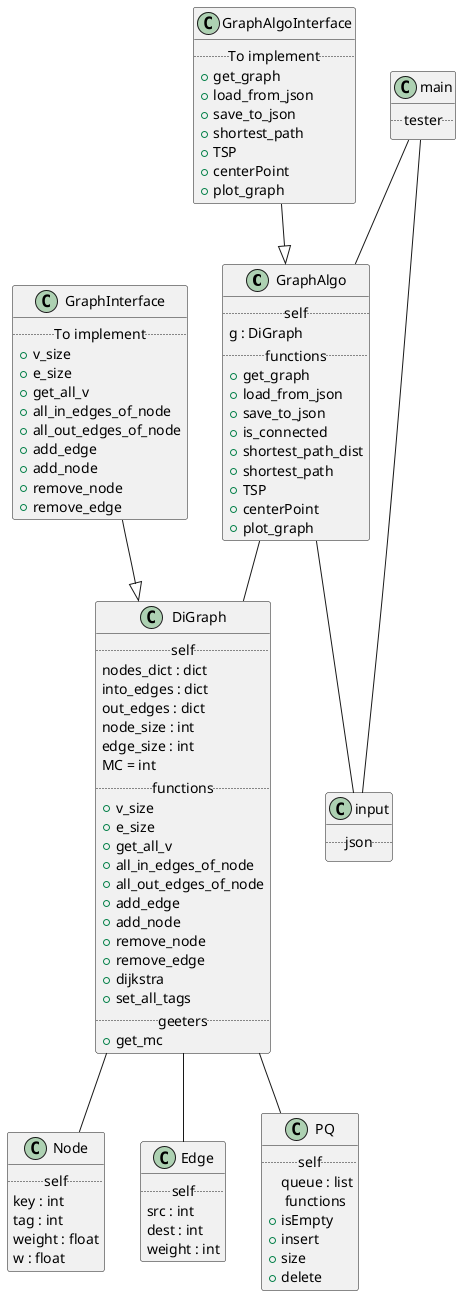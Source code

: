 @startuml
'https://plantuml.com/sequence-diagram

autonumber

@startuml

Class01 <|-- Class02
Class03 *-- Class04
Class05 o-- Class06
Class07 .. Class08
Class09 -- Class10

@startuml
GraphAlgo -- DiGraph
DiGraph -- Node
DiGraph -- Edge
GraphAlgo -- input
main -- input
DiGraph -- PQ
main -- GraphAlgo
GraphInterface --|> DiGraph
GraphAlgoInterface --|> GraphAlgo

class DiGraph {
  .. self ..
    nodes_dict : dict
    into_edges : dict
    out_edges : dict
    node_size : int
    edge_size : int
    MC = int
  .. functions ..
  + v_size
  + e_size
  + get_all_v
  + all_in_edges_of_node
  + all_out_edges_of_node
  + add_edge
  + add_node
  + remove_node
  + remove_edge
  + dijkstra
  + set_all_tags
  .. geeters ..
  + get_mc
}

class GraphInterface{
  .. To implement ..
  + v_size
  + e_size
  + get_all_v
  + all_in_edges_of_node
  + all_out_edges_of_node
  + add_edge
  + add_node
  + remove_node
  + remove_edge
}
class GraphAlgoInterface{
  .. To implement ..
  + get_graph
  + load_from_json
  + save_to_json
  + shortest_path
  + TSP
  + centerPoint
  + plot_graph
}

class GraphAlgo {
  .. self ..
   g : DiGraph
  .. functions ..
  + get_graph
  + load_from_json
  + save_to_json
  + is_connected
  + shortest_path_dist
  + shortest_path
  + TSP
  + centerPoint
  + plot_graph
}
class Edge {
 .. self ..
   src : int
   dest : int
   weight : int
}
class Node {
 .. self ..
   key : int
   tag : int
   weight : float
   w : float
}
class PQ {
 .. self ..
   queue : list
   .. functions ..
  + isEmpty
  + insert
  + size
  + delete
}
class main {
 .. tester ..
}
class input {
 .. json ..
}

@enduml



